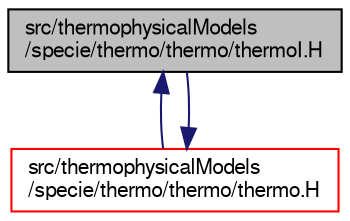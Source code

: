 digraph "src/thermophysicalModels/specie/thermo/thermo/thermoI.H"
{
  bgcolor="transparent";
  edge [fontname="FreeSans",fontsize="10",labelfontname="FreeSans",labelfontsize="10"];
  node [fontname="FreeSans",fontsize="10",shape=record];
  Node2 [label="src/thermophysicalModels\l/specie/thermo/thermo/thermoI.H",height=0.2,width=0.4,color="black", fillcolor="grey75", style="filled", fontcolor="black"];
  Node2 -> Node3 [dir="back",color="midnightblue",fontsize="10",style="solid",fontname="FreeSans"];
  Node3 [label="src/thermophysicalModels\l/specie/thermo/thermo/thermo.H",height=0.2,width=0.4,color="red",URL="$a16658.html"];
  Node3 -> Node2 [dir="back",color="midnightblue",fontsize="10",style="solid",fontname="FreeSans"];
}
